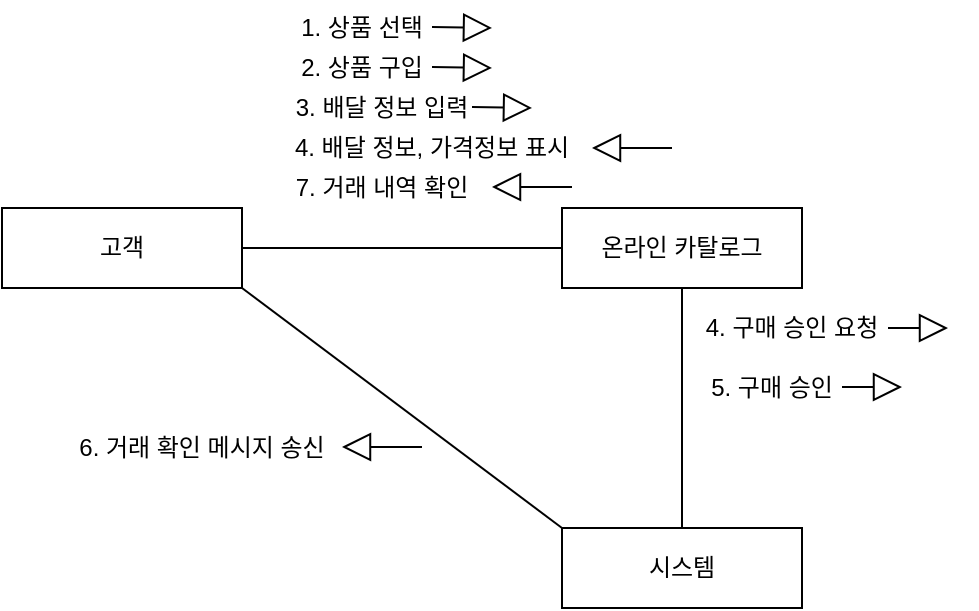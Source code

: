 <mxfile version="13.7.7" type="device"><diagram id="kgpKYQtTHZ0yAKxKKP6v" name="Page-1"><mxGraphModel dx="2128" dy="499" grid="1" gridSize="10" guides="1" tooltips="1" connect="1" arrows="1" fold="1" page="1" pageScale="1" pageWidth="850" pageHeight="1100" math="0" shadow="0"><root><mxCell id="0"/><mxCell id="1" parent="0"/><mxCell id="Dkj62pUXUgmXA_kwIktv-1" value="고객" style="rounded=0;whiteSpace=wrap;html=1;" vertex="1" parent="1"><mxGeometry x="-720" y="160" width="120" height="40" as="geometry"/></mxCell><mxCell id="Dkj62pUXUgmXA_kwIktv-2" value="온라인 카탈로그" style="rounded=0;whiteSpace=wrap;html=1;" vertex="1" parent="1"><mxGeometry x="-440" y="160" width="120" height="40" as="geometry"/></mxCell><mxCell id="Dkj62pUXUgmXA_kwIktv-3" value="시스템" style="rounded=0;whiteSpace=wrap;html=1;" vertex="1" parent="1"><mxGeometry x="-440" y="320" width="120" height="40" as="geometry"/></mxCell><mxCell id="Dkj62pUXUgmXA_kwIktv-5" value="" style="endArrow=none;html=1;exitX=1;exitY=0.5;exitDx=0;exitDy=0;entryX=0;entryY=0.5;entryDx=0;entryDy=0;" edge="1" parent="1" source="Dkj62pUXUgmXA_kwIktv-1" target="Dkj62pUXUgmXA_kwIktv-2"><mxGeometry width="50" height="50" relative="1" as="geometry"><mxPoint x="-510" y="280" as="sourcePoint"/><mxPoint x="-460" y="230" as="targetPoint"/></mxGeometry></mxCell><mxCell id="Dkj62pUXUgmXA_kwIktv-6" value="" style="endArrow=none;html=1;exitX=0.5;exitY=0;exitDx=0;exitDy=0;entryX=0.5;entryY=1;entryDx=0;entryDy=0;" edge="1" parent="1" source="Dkj62pUXUgmXA_kwIktv-3" target="Dkj62pUXUgmXA_kwIktv-2"><mxGeometry width="50" height="50" relative="1" as="geometry"><mxPoint x="-590" y="190" as="sourcePoint"/><mxPoint x="-430" y="190" as="targetPoint"/></mxGeometry></mxCell><mxCell id="Dkj62pUXUgmXA_kwIktv-9" value="" style="group" vertex="1" connectable="0" parent="1"><mxGeometry x="-585" y="60" width="110" height="20" as="geometry"/></mxCell><mxCell id="Dkj62pUXUgmXA_kwIktv-7" value="1. 상품 선택" style="text;html=1;strokeColor=none;fillColor=none;align=center;verticalAlign=middle;whiteSpace=wrap;rounded=0;" vertex="1" parent="Dkj62pUXUgmXA_kwIktv-9"><mxGeometry width="90" height="20" as="geometry"/></mxCell><mxCell id="Dkj62pUXUgmXA_kwIktv-8" value="" style="endArrow=block;endFill=0;endSize=12;html=1;" edge="1" parent="Dkj62pUXUgmXA_kwIktv-9"><mxGeometry width="160" relative="1" as="geometry"><mxPoint x="80" y="9.5" as="sourcePoint"/><mxPoint x="110" y="10" as="targetPoint"/></mxGeometry></mxCell><mxCell id="Dkj62pUXUgmXA_kwIktv-10" value="" style="group" vertex="1" connectable="0" parent="1"><mxGeometry x="-585" y="80" width="160" height="60" as="geometry"/></mxCell><mxCell id="Dkj62pUXUgmXA_kwIktv-11" value="2. 상품 구입" style="text;html=1;strokeColor=none;fillColor=none;align=center;verticalAlign=middle;whiteSpace=wrap;rounded=0;" vertex="1" parent="Dkj62pUXUgmXA_kwIktv-10"><mxGeometry width="90" height="20" as="geometry"/></mxCell><mxCell id="Dkj62pUXUgmXA_kwIktv-12" value="" style="endArrow=block;endFill=0;endSize=12;html=1;" edge="1" parent="Dkj62pUXUgmXA_kwIktv-10"><mxGeometry width="160" relative="1" as="geometry"><mxPoint x="80" y="9.5" as="sourcePoint"/><mxPoint x="110" y="10" as="targetPoint"/></mxGeometry></mxCell><mxCell id="Dkj62pUXUgmXA_kwIktv-17" value="3. 배달 정보 입력" style="text;html=1;strokeColor=none;fillColor=none;align=center;verticalAlign=middle;whiteSpace=wrap;rounded=0;" vertex="1" parent="Dkj62pUXUgmXA_kwIktv-10"><mxGeometry y="20" width="110" height="20" as="geometry"/></mxCell><mxCell id="Dkj62pUXUgmXA_kwIktv-19" value="4. 배달 정보, 가격정보 표시" style="text;html=1;strokeColor=none;fillColor=none;align=center;verticalAlign=middle;whiteSpace=wrap;rounded=0;" vertex="1" parent="Dkj62pUXUgmXA_kwIktv-10"><mxGeometry y="40" width="160" height="20" as="geometry"/></mxCell><mxCell id="Dkj62pUXUgmXA_kwIktv-23" value="" style="endArrow=block;endFill=0;endSize=12;html=1;" edge="1" parent="Dkj62pUXUgmXA_kwIktv-10"><mxGeometry width="160" relative="1" as="geometry"><mxPoint x="100" y="29.5" as="sourcePoint"/><mxPoint x="130" y="30" as="targetPoint"/><Array as="points"/></mxGeometry></mxCell><mxCell id="Dkj62pUXUgmXA_kwIktv-18" value="" style="endArrow=block;endFill=0;endSize=12;html=1;" edge="1" parent="1"><mxGeometry width="160" relative="1" as="geometry"><mxPoint x="-385" y="130" as="sourcePoint"/><mxPoint x="-425" y="130" as="targetPoint"/><Array as="points"><mxPoint x="-395" y="130"/></Array></mxGeometry></mxCell><mxCell id="Dkj62pUXUgmXA_kwIktv-24" value="4. 구매 승인 요청" style="text;html=1;strokeColor=none;fillColor=none;align=center;verticalAlign=middle;whiteSpace=wrap;rounded=0;" vertex="1" parent="1"><mxGeometry x="-380" y="210" width="110" height="20" as="geometry"/></mxCell><mxCell id="Dkj62pUXUgmXA_kwIktv-25" value="" style="endArrow=block;endFill=0;endSize=12;html=1;" edge="1" parent="1"><mxGeometry width="160" relative="1" as="geometry"><mxPoint x="-277" y="220" as="sourcePoint"/><mxPoint x="-247" y="220" as="targetPoint"/><Array as="points"/></mxGeometry></mxCell><mxCell id="Dkj62pUXUgmXA_kwIktv-28" value="5. 구매 승인" style="text;html=1;strokeColor=none;fillColor=none;align=center;verticalAlign=middle;whiteSpace=wrap;rounded=0;" vertex="1" parent="1"><mxGeometry x="-380" y="240" width="90" height="20" as="geometry"/></mxCell><mxCell id="Dkj62pUXUgmXA_kwIktv-29" value="" style="endArrow=block;endFill=0;endSize=12;html=1;" edge="1" parent="1"><mxGeometry width="160" relative="1" as="geometry"><mxPoint x="-300" y="249.5" as="sourcePoint"/><mxPoint x="-270" y="249.5" as="targetPoint"/><Array as="points"/></mxGeometry></mxCell><mxCell id="Dkj62pUXUgmXA_kwIktv-30" value="7. 거래 내역 확인" style="text;html=1;strokeColor=none;fillColor=none;align=center;verticalAlign=middle;whiteSpace=wrap;rounded=0;" vertex="1" parent="1"><mxGeometry x="-610" y="140" width="160" height="20" as="geometry"/></mxCell><mxCell id="Dkj62pUXUgmXA_kwIktv-31" value="6. 거래 확인 메시지 송신" style="text;html=1;strokeColor=none;fillColor=none;align=center;verticalAlign=middle;whiteSpace=wrap;rounded=0;" vertex="1" parent="1"><mxGeometry x="-690" y="270" width="140" height="20" as="geometry"/></mxCell><mxCell id="Dkj62pUXUgmXA_kwIktv-32" value="" style="endArrow=none;html=1;exitX=1;exitY=1;exitDx=0;exitDy=0;entryX=0;entryY=0;entryDx=0;entryDy=0;" edge="1" parent="1" source="Dkj62pUXUgmXA_kwIktv-1" target="Dkj62pUXUgmXA_kwIktv-3"><mxGeometry width="50" height="50" relative="1" as="geometry"><mxPoint x="-600" y="240" as="sourcePoint"/><mxPoint x="-440" y="240" as="targetPoint"/></mxGeometry></mxCell><mxCell id="Dkj62pUXUgmXA_kwIktv-34" value="" style="endArrow=block;endFill=0;endSize=12;html=1;" edge="1" parent="1"><mxGeometry width="160" relative="1" as="geometry"><mxPoint x="-510" y="279.5" as="sourcePoint"/><mxPoint x="-550" y="279.5" as="targetPoint"/><Array as="points"><mxPoint x="-510" y="279.5"/></Array></mxGeometry></mxCell><mxCell id="Dkj62pUXUgmXA_kwIktv-35" value="" style="endArrow=block;endFill=0;endSize=12;html=1;" edge="1" parent="1"><mxGeometry width="160" relative="1" as="geometry"><mxPoint x="-435" y="149.5" as="sourcePoint"/><mxPoint x="-475" y="149.5" as="targetPoint"/><Array as="points"><mxPoint x="-435" y="149.5"/></Array></mxGeometry></mxCell></root></mxGraphModel></diagram></mxfile>